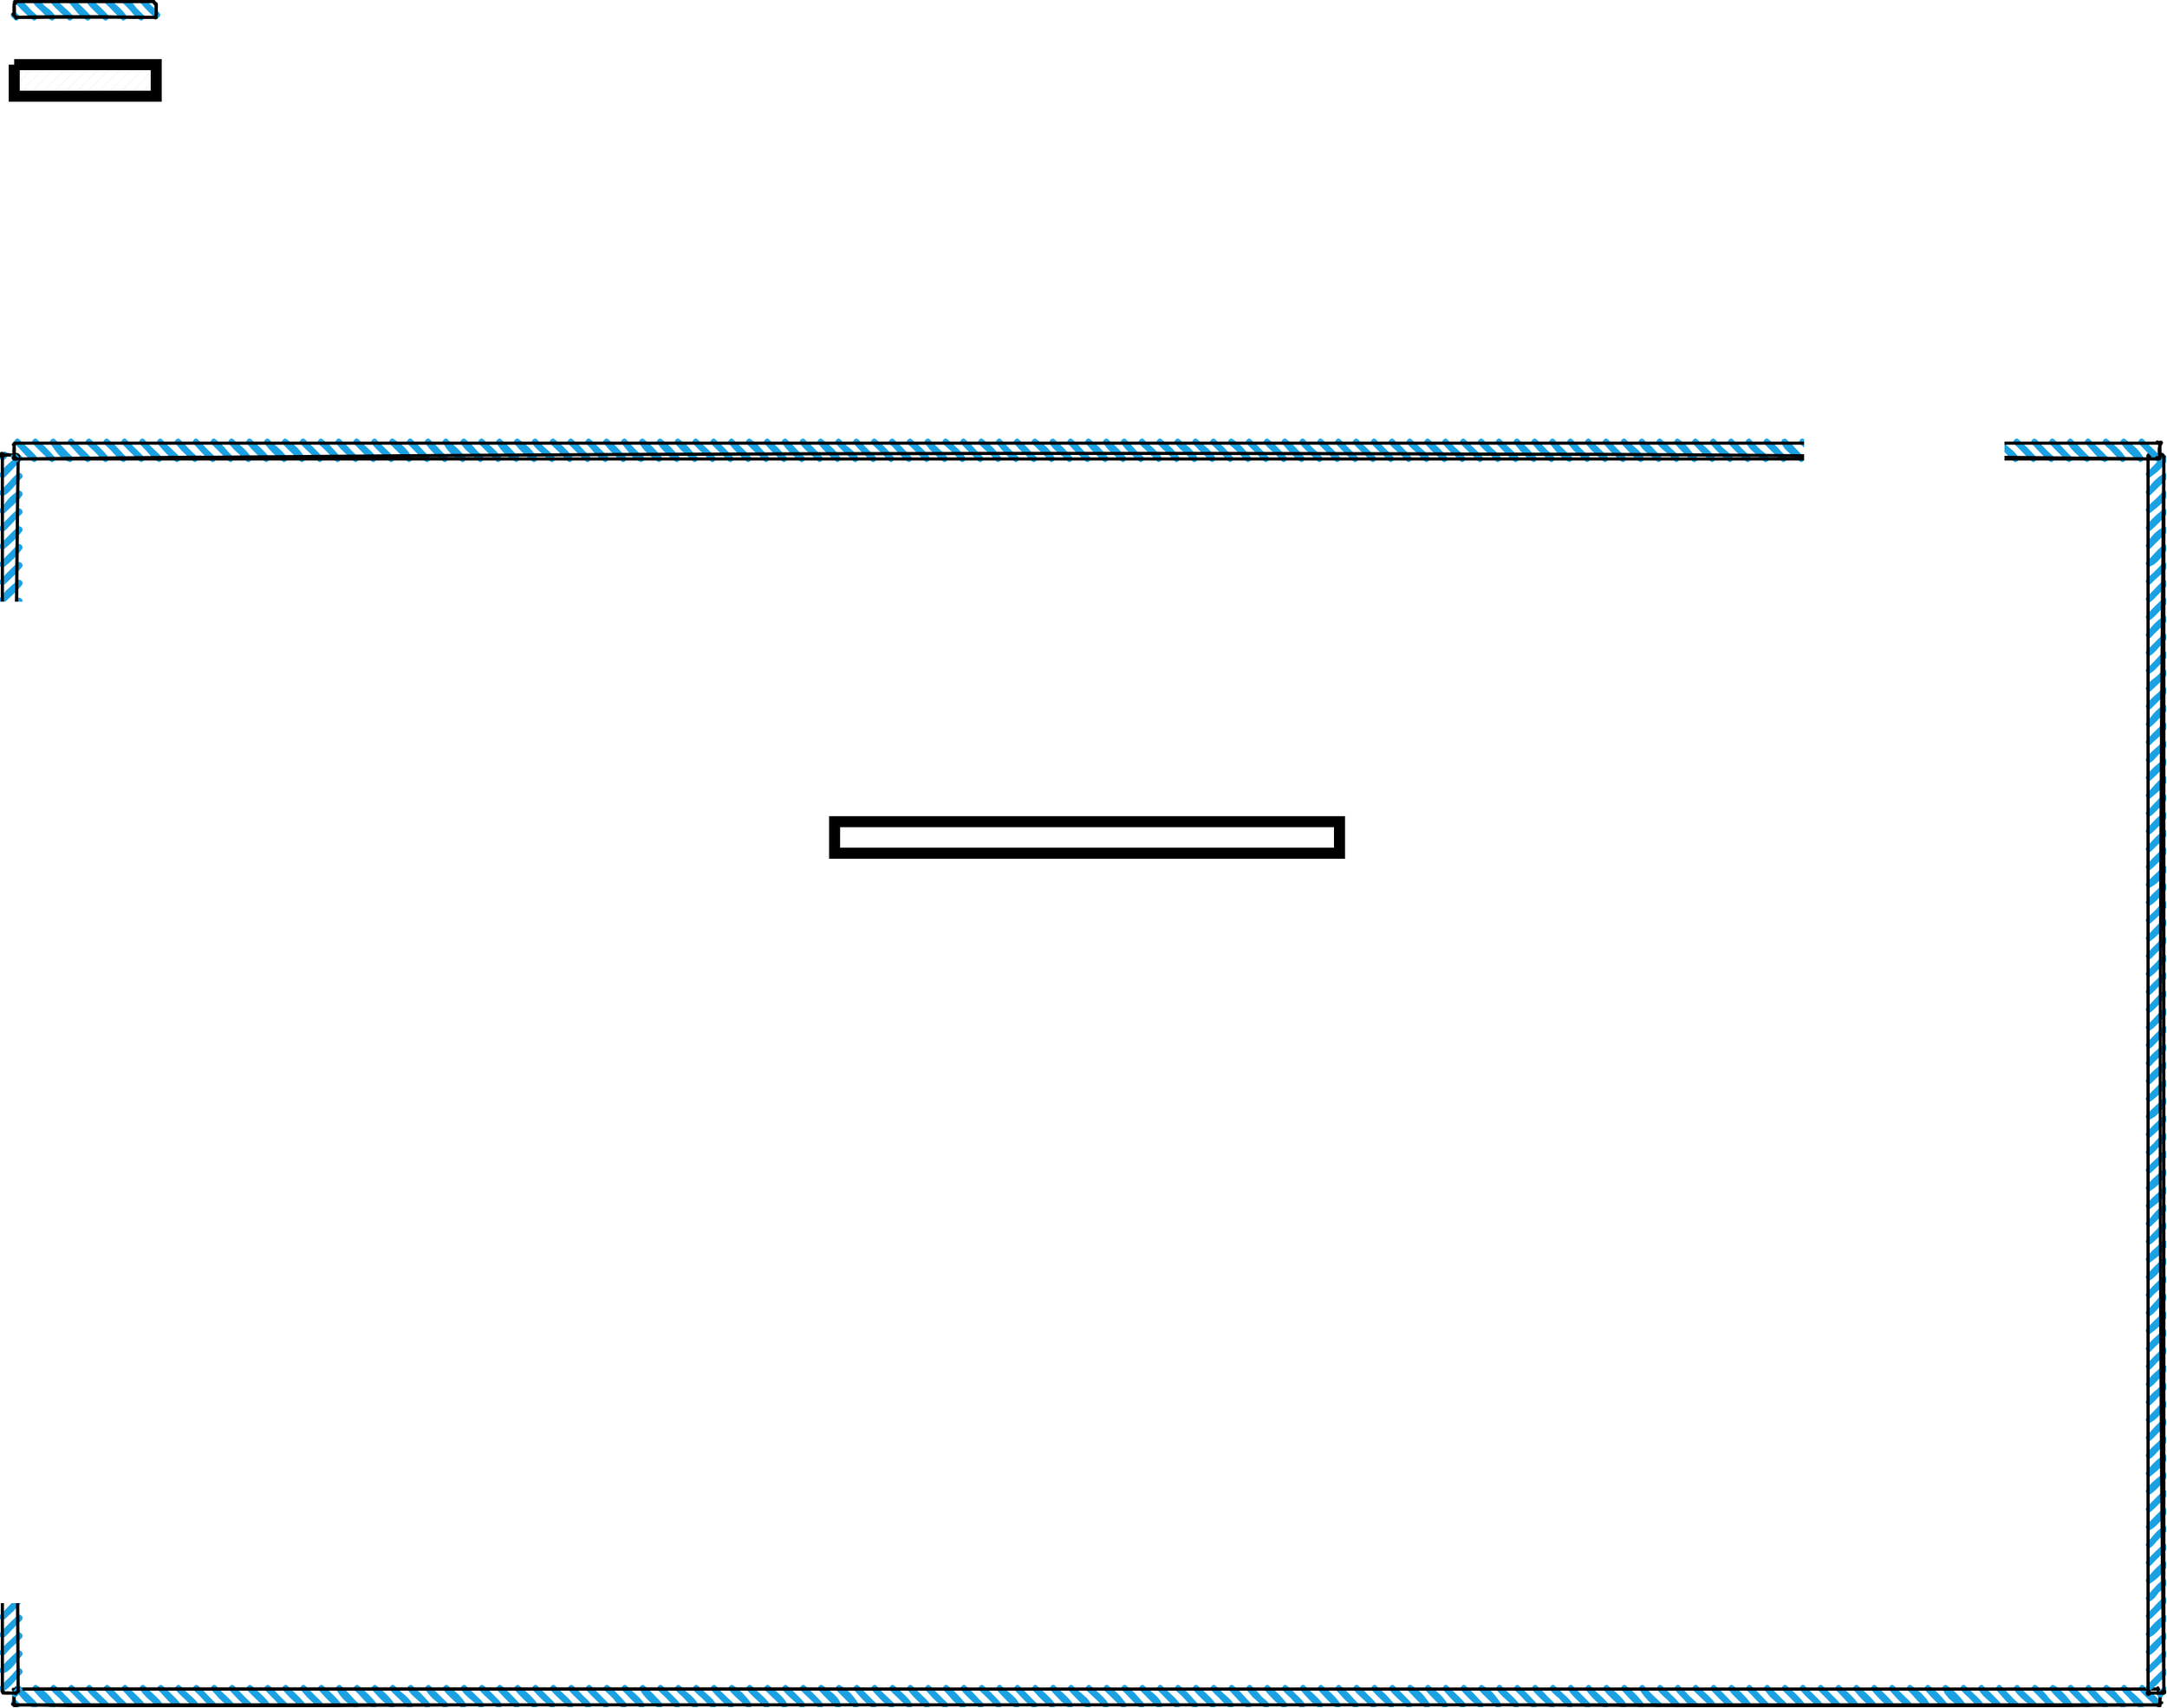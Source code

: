 <mxfile version="14.6.1" type="github">
  <diagram name="Page-1" id="42789a77-a242-8287-6e28-9cd8cfd52e62">
    <mxGraphModel dx="2720" dy="2246" grid="1" gridSize="10" guides="1" tooltips="1" connect="1" arrows="1" fold="1" page="1" pageScale="1" pageWidth="1100" pageHeight="850" background="#ffffff" math="0" shadow="0">
      <root>
        <mxCell id="0" />
        <mxCell id="1" parent="0" />
        <mxCell id="HubKR3QYWPAaxfISEmm5-3" value="" style="rounded=1;whiteSpace=wrap;html=1;strokeWidth=2;fillWeight=4;hachureGap=8;hachureAngle=45;fillColor=#1ba1e2;sketch=1;" vertex="1" parent="1">
          <mxGeometry x="-680" y="390" width="1360" height="10" as="geometry" />
        </mxCell>
        <mxCell id="HubKR3QYWPAaxfISEmm5-7" value="" style="rounded=1;whiteSpace=wrap;html=1;strokeWidth=2;fillWeight=4;hachureGap=8;hachureAngle=45;fillColor=#1ba1e2;sketch=1;rotation=90;" vertex="1" parent="1">
          <mxGeometry x="-1075" y="-5" width="785" height="10" as="geometry" />
        </mxCell>
        <mxCell id="HubKR3QYWPAaxfISEmm5-10" value="" style="rounded=1;whiteSpace=wrap;html=1;strokeWidth=2;fillWeight=4;hachureGap=8;hachureAngle=45;fillColor=#1ba1e2;sketch=1;rotation=90;" vertex="1" parent="1">
          <mxGeometry x="285" y="-5" width="785" height="10" as="geometry" />
        </mxCell>
        <mxCell id="HubKR3QYWPAaxfISEmm5-12" value="" style="rounded=1;whiteSpace=wrap;html=1;strokeWidth=2;fillWeight=4;hachureGap=8;hachureAngle=45;fillColor=#1ba1e2;sketch=1;" vertex="1" parent="1">
          <mxGeometry x="-680" y="-400" width="1360" height="10" as="geometry" />
        </mxCell>
        <mxCell id="HubKR3QYWPAaxfISEmm5-13" value="" style="rounded=1;whiteSpace=wrap;html=1;strokeWidth=2;fillWeight=4;hachureGap=8;hachureAngle=45;fillColor=#1ba1e2;sketch=1;" vertex="1" parent="1">
          <mxGeometry x="-680" y="-680" width="90" height="10" as="geometry" />
        </mxCell>
        <mxCell id="HubKR3QYWPAaxfISEmm5-14" value="" style="verticalLabelPosition=bottom;verticalAlign=top;html=1;shape=mxgraph.basic.patternFillRect;fillStyle=diag;step=5;fillStrokeWidth=0.2;fillStrokeColor=#dddddd;strokeWidth=7;" vertex="1" parent="1">
          <mxGeometry x="-680" y="-640" width="90" height="20" as="geometry" />
        </mxCell>
        <mxCell id="HubKR3QYWPAaxfISEmm5-19" value="" style="rounded=0;whiteSpace=wrap;html=1;strokeWidth=7;" vertex="1" parent="1">
          <mxGeometry x="-160" y="-160" width="320" height="20" as="geometry" />
        </mxCell>
      </root>
    </mxGraphModel>
  </diagram>
</mxfile>
